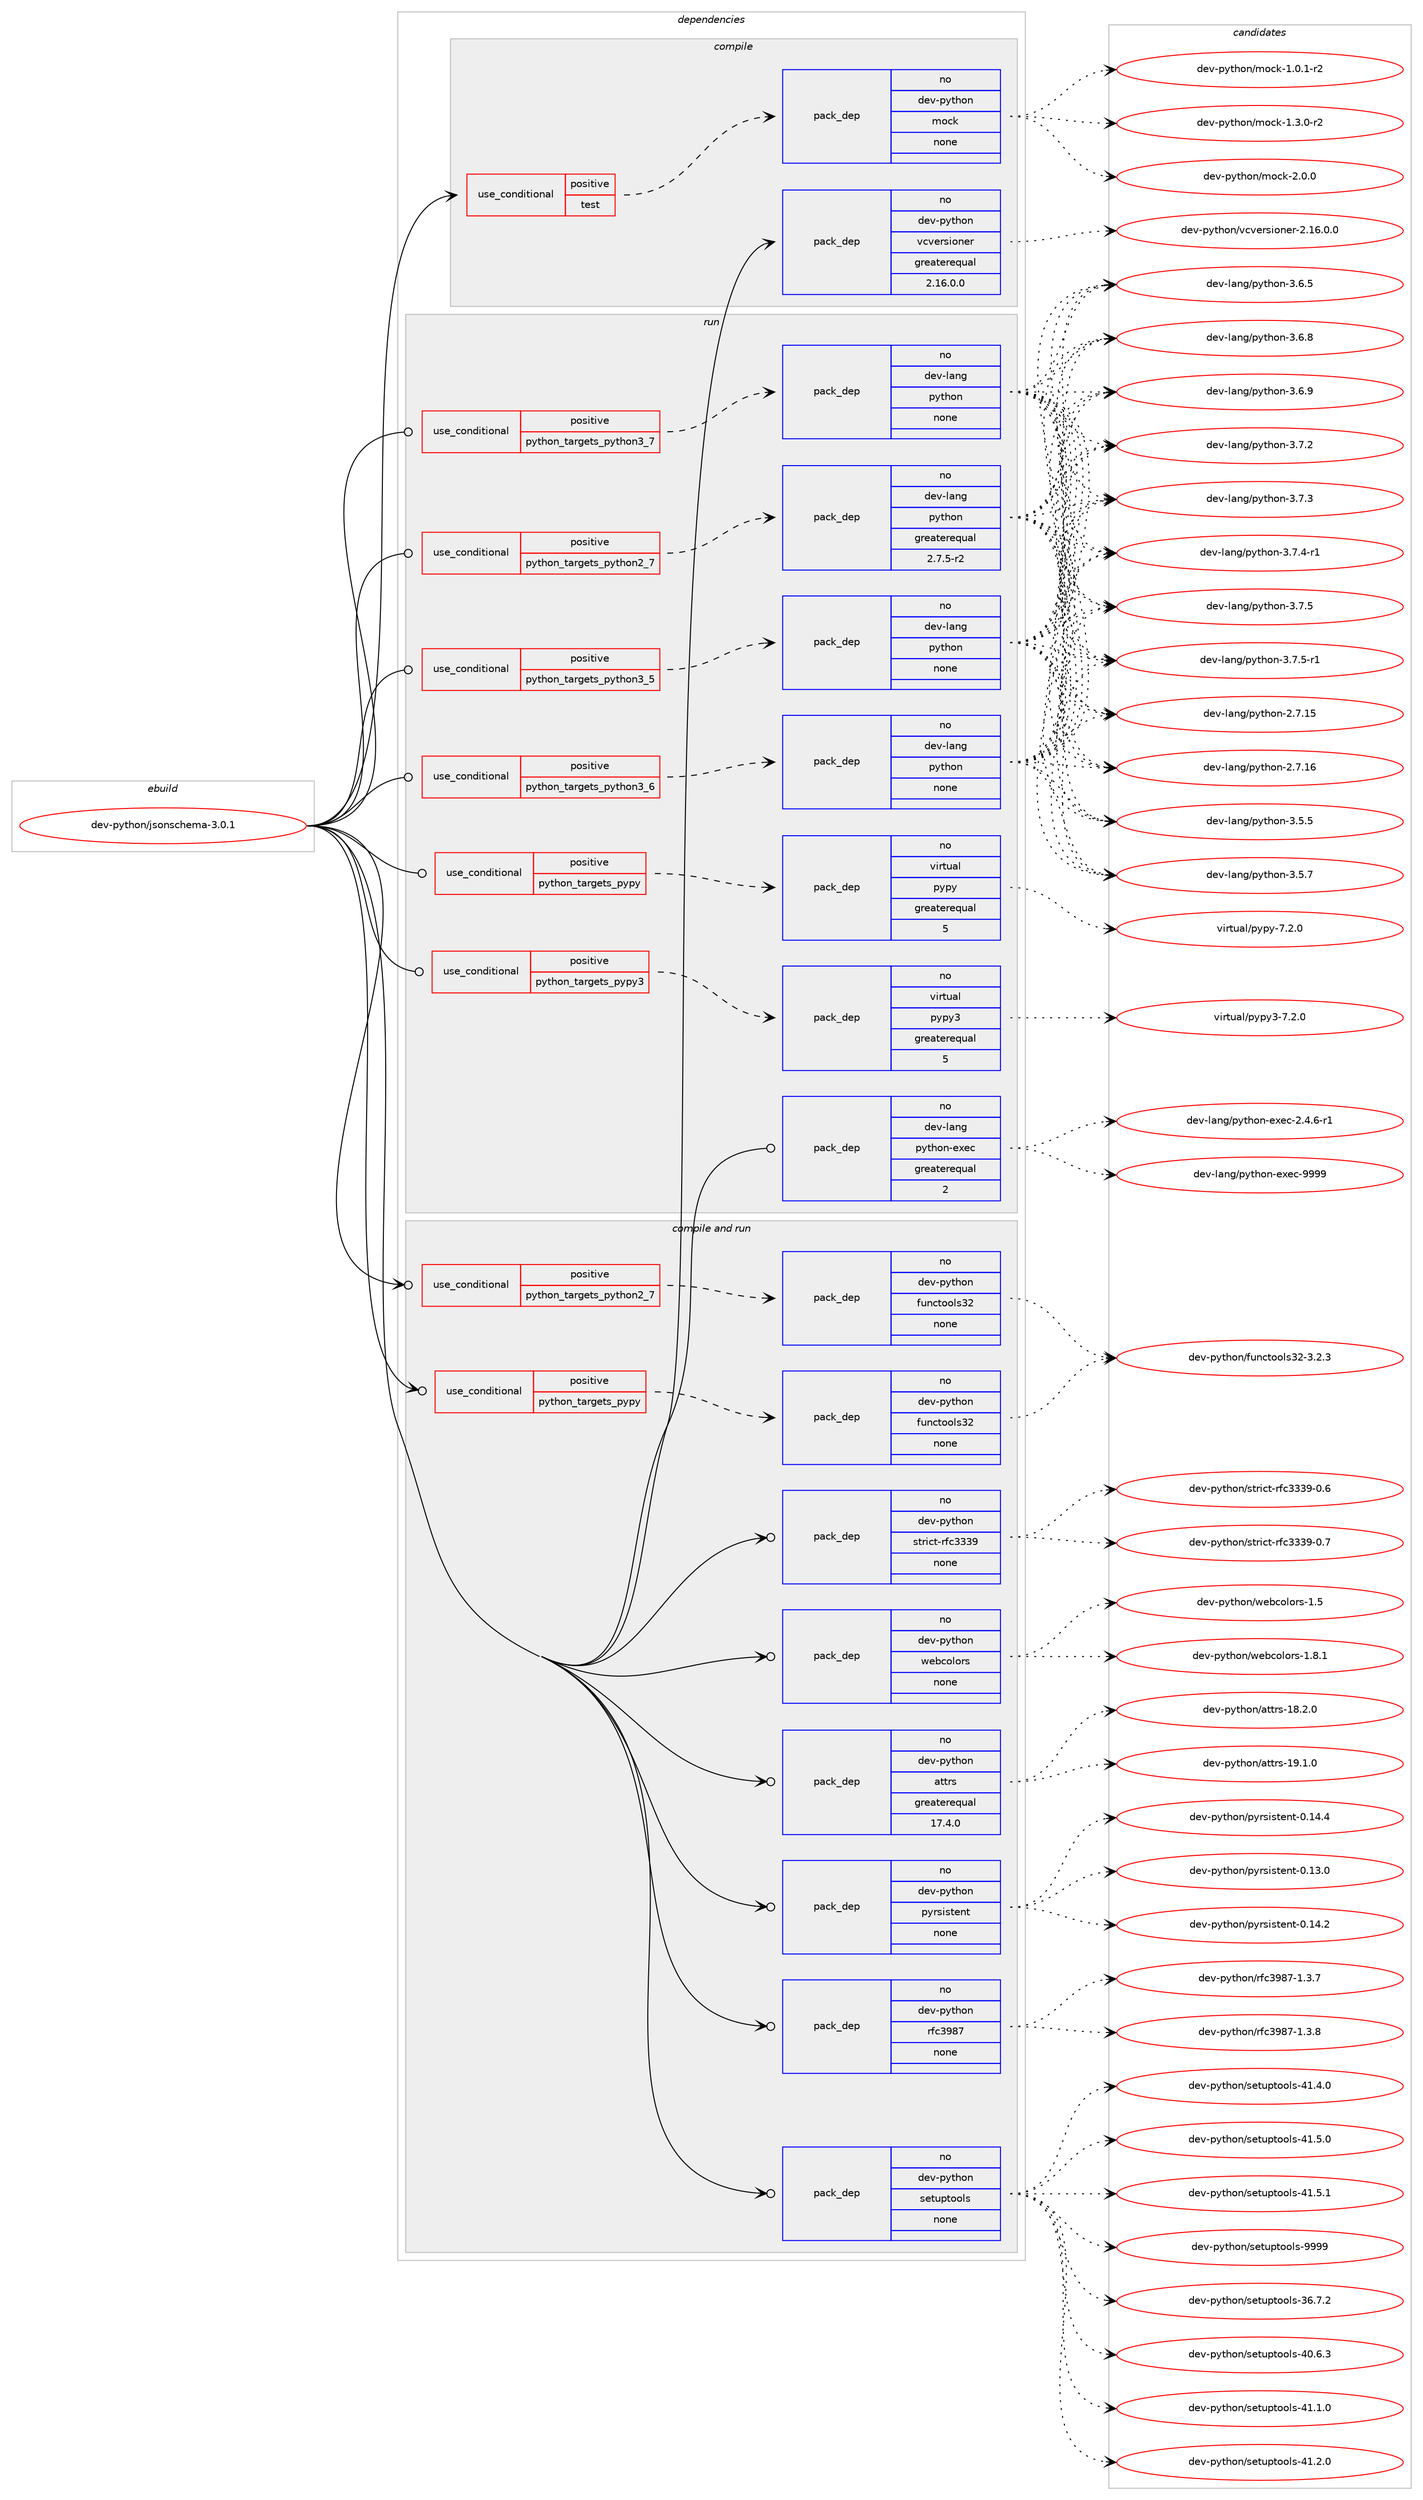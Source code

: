 digraph prolog {

# *************
# Graph options
# *************

newrank=true;
concentrate=true;
compound=true;
graph [rankdir=LR,fontname=Helvetica,fontsize=10,ranksep=1.5];#, ranksep=2.5, nodesep=0.2];
edge  [arrowhead=vee];
node  [fontname=Helvetica,fontsize=10];

# **********
# The ebuild
# **********

subgraph cluster_leftcol {
color=gray;
rank=same;
label=<<i>ebuild</i>>;
id [label="dev-python/jsonschema-3.0.1", color=red, width=4, href="../dev-python/jsonschema-3.0.1.svg"];
}

# ****************
# The dependencies
# ****************

subgraph cluster_midcol {
color=gray;
label=<<i>dependencies</i>>;
subgraph cluster_compile {
fillcolor="#eeeeee";
style=filled;
label=<<i>compile</i>>;
subgraph cond141610 {
dependency611729 [label=<<TABLE BORDER="0" CELLBORDER="1" CELLSPACING="0" CELLPADDING="4"><TR><TD ROWSPAN="3" CELLPADDING="10">use_conditional</TD></TR><TR><TD>positive</TD></TR><TR><TD>test</TD></TR></TABLE>>, shape=none, color=red];
subgraph pack458316 {
dependency611730 [label=<<TABLE BORDER="0" CELLBORDER="1" CELLSPACING="0" CELLPADDING="4" WIDTH="220"><TR><TD ROWSPAN="6" CELLPADDING="30">pack_dep</TD></TR><TR><TD WIDTH="110">no</TD></TR><TR><TD>dev-python</TD></TR><TR><TD>mock</TD></TR><TR><TD>none</TD></TR><TR><TD></TD></TR></TABLE>>, shape=none, color=blue];
}
dependency611729:e -> dependency611730:w [weight=20,style="dashed",arrowhead="vee"];
}
id:e -> dependency611729:w [weight=20,style="solid",arrowhead="vee"];
subgraph pack458317 {
dependency611731 [label=<<TABLE BORDER="0" CELLBORDER="1" CELLSPACING="0" CELLPADDING="4" WIDTH="220"><TR><TD ROWSPAN="6" CELLPADDING="30">pack_dep</TD></TR><TR><TD WIDTH="110">no</TD></TR><TR><TD>dev-python</TD></TR><TR><TD>vcversioner</TD></TR><TR><TD>greaterequal</TD></TR><TR><TD>2.16.0.0</TD></TR></TABLE>>, shape=none, color=blue];
}
id:e -> dependency611731:w [weight=20,style="solid",arrowhead="vee"];
}
subgraph cluster_compileandrun {
fillcolor="#eeeeee";
style=filled;
label=<<i>compile and run</i>>;
subgraph cond141611 {
dependency611732 [label=<<TABLE BORDER="0" CELLBORDER="1" CELLSPACING="0" CELLPADDING="4"><TR><TD ROWSPAN="3" CELLPADDING="10">use_conditional</TD></TR><TR><TD>positive</TD></TR><TR><TD>python_targets_pypy</TD></TR></TABLE>>, shape=none, color=red];
subgraph pack458318 {
dependency611733 [label=<<TABLE BORDER="0" CELLBORDER="1" CELLSPACING="0" CELLPADDING="4" WIDTH="220"><TR><TD ROWSPAN="6" CELLPADDING="30">pack_dep</TD></TR><TR><TD WIDTH="110">no</TD></TR><TR><TD>dev-python</TD></TR><TR><TD>functools32</TD></TR><TR><TD>none</TD></TR><TR><TD></TD></TR></TABLE>>, shape=none, color=blue];
}
dependency611732:e -> dependency611733:w [weight=20,style="dashed",arrowhead="vee"];
}
id:e -> dependency611732:w [weight=20,style="solid",arrowhead="odotvee"];
subgraph cond141612 {
dependency611734 [label=<<TABLE BORDER="0" CELLBORDER="1" CELLSPACING="0" CELLPADDING="4"><TR><TD ROWSPAN="3" CELLPADDING="10">use_conditional</TD></TR><TR><TD>positive</TD></TR><TR><TD>python_targets_python2_7</TD></TR></TABLE>>, shape=none, color=red];
subgraph pack458319 {
dependency611735 [label=<<TABLE BORDER="0" CELLBORDER="1" CELLSPACING="0" CELLPADDING="4" WIDTH="220"><TR><TD ROWSPAN="6" CELLPADDING="30">pack_dep</TD></TR><TR><TD WIDTH="110">no</TD></TR><TR><TD>dev-python</TD></TR><TR><TD>functools32</TD></TR><TR><TD>none</TD></TR><TR><TD></TD></TR></TABLE>>, shape=none, color=blue];
}
dependency611734:e -> dependency611735:w [weight=20,style="dashed",arrowhead="vee"];
}
id:e -> dependency611734:w [weight=20,style="solid",arrowhead="odotvee"];
subgraph pack458320 {
dependency611736 [label=<<TABLE BORDER="0" CELLBORDER="1" CELLSPACING="0" CELLPADDING="4" WIDTH="220"><TR><TD ROWSPAN="6" CELLPADDING="30">pack_dep</TD></TR><TR><TD WIDTH="110">no</TD></TR><TR><TD>dev-python</TD></TR><TR><TD>attrs</TD></TR><TR><TD>greaterequal</TD></TR><TR><TD>17.4.0</TD></TR></TABLE>>, shape=none, color=blue];
}
id:e -> dependency611736:w [weight=20,style="solid",arrowhead="odotvee"];
subgraph pack458321 {
dependency611737 [label=<<TABLE BORDER="0" CELLBORDER="1" CELLSPACING="0" CELLPADDING="4" WIDTH="220"><TR><TD ROWSPAN="6" CELLPADDING="30">pack_dep</TD></TR><TR><TD WIDTH="110">no</TD></TR><TR><TD>dev-python</TD></TR><TR><TD>pyrsistent</TD></TR><TR><TD>none</TD></TR><TR><TD></TD></TR></TABLE>>, shape=none, color=blue];
}
id:e -> dependency611737:w [weight=20,style="solid",arrowhead="odotvee"];
subgraph pack458322 {
dependency611738 [label=<<TABLE BORDER="0" CELLBORDER="1" CELLSPACING="0" CELLPADDING="4" WIDTH="220"><TR><TD ROWSPAN="6" CELLPADDING="30">pack_dep</TD></TR><TR><TD WIDTH="110">no</TD></TR><TR><TD>dev-python</TD></TR><TR><TD>rfc3987</TD></TR><TR><TD>none</TD></TR><TR><TD></TD></TR></TABLE>>, shape=none, color=blue];
}
id:e -> dependency611738:w [weight=20,style="solid",arrowhead="odotvee"];
subgraph pack458323 {
dependency611739 [label=<<TABLE BORDER="0" CELLBORDER="1" CELLSPACING="0" CELLPADDING="4" WIDTH="220"><TR><TD ROWSPAN="6" CELLPADDING="30">pack_dep</TD></TR><TR><TD WIDTH="110">no</TD></TR><TR><TD>dev-python</TD></TR><TR><TD>setuptools</TD></TR><TR><TD>none</TD></TR><TR><TD></TD></TR></TABLE>>, shape=none, color=blue];
}
id:e -> dependency611739:w [weight=20,style="solid",arrowhead="odotvee"];
subgraph pack458324 {
dependency611740 [label=<<TABLE BORDER="0" CELLBORDER="1" CELLSPACING="0" CELLPADDING="4" WIDTH="220"><TR><TD ROWSPAN="6" CELLPADDING="30">pack_dep</TD></TR><TR><TD WIDTH="110">no</TD></TR><TR><TD>dev-python</TD></TR><TR><TD>strict-rfc3339</TD></TR><TR><TD>none</TD></TR><TR><TD></TD></TR></TABLE>>, shape=none, color=blue];
}
id:e -> dependency611740:w [weight=20,style="solid",arrowhead="odotvee"];
subgraph pack458325 {
dependency611741 [label=<<TABLE BORDER="0" CELLBORDER="1" CELLSPACING="0" CELLPADDING="4" WIDTH="220"><TR><TD ROWSPAN="6" CELLPADDING="30">pack_dep</TD></TR><TR><TD WIDTH="110">no</TD></TR><TR><TD>dev-python</TD></TR><TR><TD>webcolors</TD></TR><TR><TD>none</TD></TR><TR><TD></TD></TR></TABLE>>, shape=none, color=blue];
}
id:e -> dependency611741:w [weight=20,style="solid",arrowhead="odotvee"];
}
subgraph cluster_run {
fillcolor="#eeeeee";
style=filled;
label=<<i>run</i>>;
subgraph cond141613 {
dependency611742 [label=<<TABLE BORDER="0" CELLBORDER="1" CELLSPACING="0" CELLPADDING="4"><TR><TD ROWSPAN="3" CELLPADDING="10">use_conditional</TD></TR><TR><TD>positive</TD></TR><TR><TD>python_targets_pypy</TD></TR></TABLE>>, shape=none, color=red];
subgraph pack458326 {
dependency611743 [label=<<TABLE BORDER="0" CELLBORDER="1" CELLSPACING="0" CELLPADDING="4" WIDTH="220"><TR><TD ROWSPAN="6" CELLPADDING="30">pack_dep</TD></TR><TR><TD WIDTH="110">no</TD></TR><TR><TD>virtual</TD></TR><TR><TD>pypy</TD></TR><TR><TD>greaterequal</TD></TR><TR><TD>5</TD></TR></TABLE>>, shape=none, color=blue];
}
dependency611742:e -> dependency611743:w [weight=20,style="dashed",arrowhead="vee"];
}
id:e -> dependency611742:w [weight=20,style="solid",arrowhead="odot"];
subgraph cond141614 {
dependency611744 [label=<<TABLE BORDER="0" CELLBORDER="1" CELLSPACING="0" CELLPADDING="4"><TR><TD ROWSPAN="3" CELLPADDING="10">use_conditional</TD></TR><TR><TD>positive</TD></TR><TR><TD>python_targets_pypy3</TD></TR></TABLE>>, shape=none, color=red];
subgraph pack458327 {
dependency611745 [label=<<TABLE BORDER="0" CELLBORDER="1" CELLSPACING="0" CELLPADDING="4" WIDTH="220"><TR><TD ROWSPAN="6" CELLPADDING="30">pack_dep</TD></TR><TR><TD WIDTH="110">no</TD></TR><TR><TD>virtual</TD></TR><TR><TD>pypy3</TD></TR><TR><TD>greaterequal</TD></TR><TR><TD>5</TD></TR></TABLE>>, shape=none, color=blue];
}
dependency611744:e -> dependency611745:w [weight=20,style="dashed",arrowhead="vee"];
}
id:e -> dependency611744:w [weight=20,style="solid",arrowhead="odot"];
subgraph cond141615 {
dependency611746 [label=<<TABLE BORDER="0" CELLBORDER="1" CELLSPACING="0" CELLPADDING="4"><TR><TD ROWSPAN="3" CELLPADDING="10">use_conditional</TD></TR><TR><TD>positive</TD></TR><TR><TD>python_targets_python2_7</TD></TR></TABLE>>, shape=none, color=red];
subgraph pack458328 {
dependency611747 [label=<<TABLE BORDER="0" CELLBORDER="1" CELLSPACING="0" CELLPADDING="4" WIDTH="220"><TR><TD ROWSPAN="6" CELLPADDING="30">pack_dep</TD></TR><TR><TD WIDTH="110">no</TD></TR><TR><TD>dev-lang</TD></TR><TR><TD>python</TD></TR><TR><TD>greaterequal</TD></TR><TR><TD>2.7.5-r2</TD></TR></TABLE>>, shape=none, color=blue];
}
dependency611746:e -> dependency611747:w [weight=20,style="dashed",arrowhead="vee"];
}
id:e -> dependency611746:w [weight=20,style="solid",arrowhead="odot"];
subgraph cond141616 {
dependency611748 [label=<<TABLE BORDER="0" CELLBORDER="1" CELLSPACING="0" CELLPADDING="4"><TR><TD ROWSPAN="3" CELLPADDING="10">use_conditional</TD></TR><TR><TD>positive</TD></TR><TR><TD>python_targets_python3_5</TD></TR></TABLE>>, shape=none, color=red];
subgraph pack458329 {
dependency611749 [label=<<TABLE BORDER="0" CELLBORDER="1" CELLSPACING="0" CELLPADDING="4" WIDTH="220"><TR><TD ROWSPAN="6" CELLPADDING="30">pack_dep</TD></TR><TR><TD WIDTH="110">no</TD></TR><TR><TD>dev-lang</TD></TR><TR><TD>python</TD></TR><TR><TD>none</TD></TR><TR><TD></TD></TR></TABLE>>, shape=none, color=blue];
}
dependency611748:e -> dependency611749:w [weight=20,style="dashed",arrowhead="vee"];
}
id:e -> dependency611748:w [weight=20,style="solid",arrowhead="odot"];
subgraph cond141617 {
dependency611750 [label=<<TABLE BORDER="0" CELLBORDER="1" CELLSPACING="0" CELLPADDING="4"><TR><TD ROWSPAN="3" CELLPADDING="10">use_conditional</TD></TR><TR><TD>positive</TD></TR><TR><TD>python_targets_python3_6</TD></TR></TABLE>>, shape=none, color=red];
subgraph pack458330 {
dependency611751 [label=<<TABLE BORDER="0" CELLBORDER="1" CELLSPACING="0" CELLPADDING="4" WIDTH="220"><TR><TD ROWSPAN="6" CELLPADDING="30">pack_dep</TD></TR><TR><TD WIDTH="110">no</TD></TR><TR><TD>dev-lang</TD></TR><TR><TD>python</TD></TR><TR><TD>none</TD></TR><TR><TD></TD></TR></TABLE>>, shape=none, color=blue];
}
dependency611750:e -> dependency611751:w [weight=20,style="dashed",arrowhead="vee"];
}
id:e -> dependency611750:w [weight=20,style="solid",arrowhead="odot"];
subgraph cond141618 {
dependency611752 [label=<<TABLE BORDER="0" CELLBORDER="1" CELLSPACING="0" CELLPADDING="4"><TR><TD ROWSPAN="3" CELLPADDING="10">use_conditional</TD></TR><TR><TD>positive</TD></TR><TR><TD>python_targets_python3_7</TD></TR></TABLE>>, shape=none, color=red];
subgraph pack458331 {
dependency611753 [label=<<TABLE BORDER="0" CELLBORDER="1" CELLSPACING="0" CELLPADDING="4" WIDTH="220"><TR><TD ROWSPAN="6" CELLPADDING="30">pack_dep</TD></TR><TR><TD WIDTH="110">no</TD></TR><TR><TD>dev-lang</TD></TR><TR><TD>python</TD></TR><TR><TD>none</TD></TR><TR><TD></TD></TR></TABLE>>, shape=none, color=blue];
}
dependency611752:e -> dependency611753:w [weight=20,style="dashed",arrowhead="vee"];
}
id:e -> dependency611752:w [weight=20,style="solid",arrowhead="odot"];
subgraph pack458332 {
dependency611754 [label=<<TABLE BORDER="0" CELLBORDER="1" CELLSPACING="0" CELLPADDING="4" WIDTH="220"><TR><TD ROWSPAN="6" CELLPADDING="30">pack_dep</TD></TR><TR><TD WIDTH="110">no</TD></TR><TR><TD>dev-lang</TD></TR><TR><TD>python-exec</TD></TR><TR><TD>greaterequal</TD></TR><TR><TD>2</TD></TR></TABLE>>, shape=none, color=blue];
}
id:e -> dependency611754:w [weight=20,style="solid",arrowhead="odot"];
}
}

# **************
# The candidates
# **************

subgraph cluster_choices {
rank=same;
color=gray;
label=<<i>candidates</i>>;

subgraph choice458316 {
color=black;
nodesep=1;
choice1001011184511212111610411111047109111991074549464846494511450 [label="dev-python/mock-1.0.1-r2", color=red, width=4,href="../dev-python/mock-1.0.1-r2.svg"];
choice1001011184511212111610411111047109111991074549465146484511450 [label="dev-python/mock-1.3.0-r2", color=red, width=4,href="../dev-python/mock-1.3.0-r2.svg"];
choice100101118451121211161041111104710911199107455046484648 [label="dev-python/mock-2.0.0", color=red, width=4,href="../dev-python/mock-2.0.0.svg"];
dependency611730:e -> choice1001011184511212111610411111047109111991074549464846494511450:w [style=dotted,weight="100"];
dependency611730:e -> choice1001011184511212111610411111047109111991074549465146484511450:w [style=dotted,weight="100"];
dependency611730:e -> choice100101118451121211161041111104710911199107455046484648:w [style=dotted,weight="100"];
}
subgraph choice458317 {
color=black;
nodesep=1;
choice100101118451121211161041111104711899118101114115105111110101114455046495446484648 [label="dev-python/vcversioner-2.16.0.0", color=red, width=4,href="../dev-python/vcversioner-2.16.0.0.svg"];
dependency611731:e -> choice100101118451121211161041111104711899118101114115105111110101114455046495446484648:w [style=dotted,weight="100"];
}
subgraph choice458318 {
color=black;
nodesep=1;
choice1001011184511212111610411111047102117110991161111111081155150455146504651 [label="dev-python/functools32-3.2.3", color=red, width=4,href="../dev-python/functools32-3.2.3.svg"];
dependency611733:e -> choice1001011184511212111610411111047102117110991161111111081155150455146504651:w [style=dotted,weight="100"];
}
subgraph choice458319 {
color=black;
nodesep=1;
choice1001011184511212111610411111047102117110991161111111081155150455146504651 [label="dev-python/functools32-3.2.3", color=red, width=4,href="../dev-python/functools32-3.2.3.svg"];
dependency611735:e -> choice1001011184511212111610411111047102117110991161111111081155150455146504651:w [style=dotted,weight="100"];
}
subgraph choice458320 {
color=black;
nodesep=1;
choice10010111845112121116104111110479711611611411545495646504648 [label="dev-python/attrs-18.2.0", color=red, width=4,href="../dev-python/attrs-18.2.0.svg"];
choice10010111845112121116104111110479711611611411545495746494648 [label="dev-python/attrs-19.1.0", color=red, width=4,href="../dev-python/attrs-19.1.0.svg"];
dependency611736:e -> choice10010111845112121116104111110479711611611411545495646504648:w [style=dotted,weight="100"];
dependency611736:e -> choice10010111845112121116104111110479711611611411545495746494648:w [style=dotted,weight="100"];
}
subgraph choice458321 {
color=black;
nodesep=1;
choice100101118451121211161041111104711212111411510511511610111011645484649514648 [label="dev-python/pyrsistent-0.13.0", color=red, width=4,href="../dev-python/pyrsistent-0.13.0.svg"];
choice100101118451121211161041111104711212111411510511511610111011645484649524650 [label="dev-python/pyrsistent-0.14.2", color=red, width=4,href="../dev-python/pyrsistent-0.14.2.svg"];
choice100101118451121211161041111104711212111411510511511610111011645484649524652 [label="dev-python/pyrsistent-0.14.4", color=red, width=4,href="../dev-python/pyrsistent-0.14.4.svg"];
dependency611737:e -> choice100101118451121211161041111104711212111411510511511610111011645484649514648:w [style=dotted,weight="100"];
dependency611737:e -> choice100101118451121211161041111104711212111411510511511610111011645484649524650:w [style=dotted,weight="100"];
dependency611737:e -> choice100101118451121211161041111104711212111411510511511610111011645484649524652:w [style=dotted,weight="100"];
}
subgraph choice458322 {
color=black;
nodesep=1;
choice10010111845112121116104111110471141029951575655454946514655 [label="dev-python/rfc3987-1.3.7", color=red, width=4,href="../dev-python/rfc3987-1.3.7.svg"];
choice10010111845112121116104111110471141029951575655454946514656 [label="dev-python/rfc3987-1.3.8", color=red, width=4,href="../dev-python/rfc3987-1.3.8.svg"];
dependency611738:e -> choice10010111845112121116104111110471141029951575655454946514655:w [style=dotted,weight="100"];
dependency611738:e -> choice10010111845112121116104111110471141029951575655454946514656:w [style=dotted,weight="100"];
}
subgraph choice458323 {
color=black;
nodesep=1;
choice100101118451121211161041111104711510111611711211611111110811545515446554650 [label="dev-python/setuptools-36.7.2", color=red, width=4,href="../dev-python/setuptools-36.7.2.svg"];
choice100101118451121211161041111104711510111611711211611111110811545524846544651 [label="dev-python/setuptools-40.6.3", color=red, width=4,href="../dev-python/setuptools-40.6.3.svg"];
choice100101118451121211161041111104711510111611711211611111110811545524946494648 [label="dev-python/setuptools-41.1.0", color=red, width=4,href="../dev-python/setuptools-41.1.0.svg"];
choice100101118451121211161041111104711510111611711211611111110811545524946504648 [label="dev-python/setuptools-41.2.0", color=red, width=4,href="../dev-python/setuptools-41.2.0.svg"];
choice100101118451121211161041111104711510111611711211611111110811545524946524648 [label="dev-python/setuptools-41.4.0", color=red, width=4,href="../dev-python/setuptools-41.4.0.svg"];
choice100101118451121211161041111104711510111611711211611111110811545524946534648 [label="dev-python/setuptools-41.5.0", color=red, width=4,href="../dev-python/setuptools-41.5.0.svg"];
choice100101118451121211161041111104711510111611711211611111110811545524946534649 [label="dev-python/setuptools-41.5.1", color=red, width=4,href="../dev-python/setuptools-41.5.1.svg"];
choice10010111845112121116104111110471151011161171121161111111081154557575757 [label="dev-python/setuptools-9999", color=red, width=4,href="../dev-python/setuptools-9999.svg"];
dependency611739:e -> choice100101118451121211161041111104711510111611711211611111110811545515446554650:w [style=dotted,weight="100"];
dependency611739:e -> choice100101118451121211161041111104711510111611711211611111110811545524846544651:w [style=dotted,weight="100"];
dependency611739:e -> choice100101118451121211161041111104711510111611711211611111110811545524946494648:w [style=dotted,weight="100"];
dependency611739:e -> choice100101118451121211161041111104711510111611711211611111110811545524946504648:w [style=dotted,weight="100"];
dependency611739:e -> choice100101118451121211161041111104711510111611711211611111110811545524946524648:w [style=dotted,weight="100"];
dependency611739:e -> choice100101118451121211161041111104711510111611711211611111110811545524946534648:w [style=dotted,weight="100"];
dependency611739:e -> choice100101118451121211161041111104711510111611711211611111110811545524946534649:w [style=dotted,weight="100"];
dependency611739:e -> choice10010111845112121116104111110471151011161171121161111111081154557575757:w [style=dotted,weight="100"];
}
subgraph choice458324 {
color=black;
nodesep=1;
choice10010111845112121116104111110471151161141059911645114102995151515745484654 [label="dev-python/strict-rfc3339-0.6", color=red, width=4,href="../dev-python/strict-rfc3339-0.6.svg"];
choice10010111845112121116104111110471151161141059911645114102995151515745484655 [label="dev-python/strict-rfc3339-0.7", color=red, width=4,href="../dev-python/strict-rfc3339-0.7.svg"];
dependency611740:e -> choice10010111845112121116104111110471151161141059911645114102995151515745484654:w [style=dotted,weight="100"];
dependency611740:e -> choice10010111845112121116104111110471151161141059911645114102995151515745484655:w [style=dotted,weight="100"];
}
subgraph choice458325 {
color=black;
nodesep=1;
choice1001011184511212111610411111047119101989911110811111411545494653 [label="dev-python/webcolors-1.5", color=red, width=4,href="../dev-python/webcolors-1.5.svg"];
choice10010111845112121116104111110471191019899111108111114115454946564649 [label="dev-python/webcolors-1.8.1", color=red, width=4,href="../dev-python/webcolors-1.8.1.svg"];
dependency611741:e -> choice1001011184511212111610411111047119101989911110811111411545494653:w [style=dotted,weight="100"];
dependency611741:e -> choice10010111845112121116104111110471191019899111108111114115454946564649:w [style=dotted,weight="100"];
}
subgraph choice458326 {
color=black;
nodesep=1;
choice1181051141161179710847112121112121455546504648 [label="virtual/pypy-7.2.0", color=red, width=4,href="../virtual/pypy-7.2.0.svg"];
dependency611743:e -> choice1181051141161179710847112121112121455546504648:w [style=dotted,weight="100"];
}
subgraph choice458327 {
color=black;
nodesep=1;
choice118105114116117971084711212111212151455546504648 [label="virtual/pypy3-7.2.0", color=red, width=4,href="../virtual/pypy3-7.2.0.svg"];
dependency611745:e -> choice118105114116117971084711212111212151455546504648:w [style=dotted,weight="100"];
}
subgraph choice458328 {
color=black;
nodesep=1;
choice10010111845108971101034711212111610411111045504655464953 [label="dev-lang/python-2.7.15", color=red, width=4,href="../dev-lang/python-2.7.15.svg"];
choice10010111845108971101034711212111610411111045504655464954 [label="dev-lang/python-2.7.16", color=red, width=4,href="../dev-lang/python-2.7.16.svg"];
choice100101118451089711010347112121116104111110455146534653 [label="dev-lang/python-3.5.5", color=red, width=4,href="../dev-lang/python-3.5.5.svg"];
choice100101118451089711010347112121116104111110455146534655 [label="dev-lang/python-3.5.7", color=red, width=4,href="../dev-lang/python-3.5.7.svg"];
choice100101118451089711010347112121116104111110455146544653 [label="dev-lang/python-3.6.5", color=red, width=4,href="../dev-lang/python-3.6.5.svg"];
choice100101118451089711010347112121116104111110455146544656 [label="dev-lang/python-3.6.8", color=red, width=4,href="../dev-lang/python-3.6.8.svg"];
choice100101118451089711010347112121116104111110455146544657 [label="dev-lang/python-3.6.9", color=red, width=4,href="../dev-lang/python-3.6.9.svg"];
choice100101118451089711010347112121116104111110455146554650 [label="dev-lang/python-3.7.2", color=red, width=4,href="../dev-lang/python-3.7.2.svg"];
choice100101118451089711010347112121116104111110455146554651 [label="dev-lang/python-3.7.3", color=red, width=4,href="../dev-lang/python-3.7.3.svg"];
choice1001011184510897110103471121211161041111104551465546524511449 [label="dev-lang/python-3.7.4-r1", color=red, width=4,href="../dev-lang/python-3.7.4-r1.svg"];
choice100101118451089711010347112121116104111110455146554653 [label="dev-lang/python-3.7.5", color=red, width=4,href="../dev-lang/python-3.7.5.svg"];
choice1001011184510897110103471121211161041111104551465546534511449 [label="dev-lang/python-3.7.5-r1", color=red, width=4,href="../dev-lang/python-3.7.5-r1.svg"];
dependency611747:e -> choice10010111845108971101034711212111610411111045504655464953:w [style=dotted,weight="100"];
dependency611747:e -> choice10010111845108971101034711212111610411111045504655464954:w [style=dotted,weight="100"];
dependency611747:e -> choice100101118451089711010347112121116104111110455146534653:w [style=dotted,weight="100"];
dependency611747:e -> choice100101118451089711010347112121116104111110455146534655:w [style=dotted,weight="100"];
dependency611747:e -> choice100101118451089711010347112121116104111110455146544653:w [style=dotted,weight="100"];
dependency611747:e -> choice100101118451089711010347112121116104111110455146544656:w [style=dotted,weight="100"];
dependency611747:e -> choice100101118451089711010347112121116104111110455146544657:w [style=dotted,weight="100"];
dependency611747:e -> choice100101118451089711010347112121116104111110455146554650:w [style=dotted,weight="100"];
dependency611747:e -> choice100101118451089711010347112121116104111110455146554651:w [style=dotted,weight="100"];
dependency611747:e -> choice1001011184510897110103471121211161041111104551465546524511449:w [style=dotted,weight="100"];
dependency611747:e -> choice100101118451089711010347112121116104111110455146554653:w [style=dotted,weight="100"];
dependency611747:e -> choice1001011184510897110103471121211161041111104551465546534511449:w [style=dotted,weight="100"];
}
subgraph choice458329 {
color=black;
nodesep=1;
choice10010111845108971101034711212111610411111045504655464953 [label="dev-lang/python-2.7.15", color=red, width=4,href="../dev-lang/python-2.7.15.svg"];
choice10010111845108971101034711212111610411111045504655464954 [label="dev-lang/python-2.7.16", color=red, width=4,href="../dev-lang/python-2.7.16.svg"];
choice100101118451089711010347112121116104111110455146534653 [label="dev-lang/python-3.5.5", color=red, width=4,href="../dev-lang/python-3.5.5.svg"];
choice100101118451089711010347112121116104111110455146534655 [label="dev-lang/python-3.5.7", color=red, width=4,href="../dev-lang/python-3.5.7.svg"];
choice100101118451089711010347112121116104111110455146544653 [label="dev-lang/python-3.6.5", color=red, width=4,href="../dev-lang/python-3.6.5.svg"];
choice100101118451089711010347112121116104111110455146544656 [label="dev-lang/python-3.6.8", color=red, width=4,href="../dev-lang/python-3.6.8.svg"];
choice100101118451089711010347112121116104111110455146544657 [label="dev-lang/python-3.6.9", color=red, width=4,href="../dev-lang/python-3.6.9.svg"];
choice100101118451089711010347112121116104111110455146554650 [label="dev-lang/python-3.7.2", color=red, width=4,href="../dev-lang/python-3.7.2.svg"];
choice100101118451089711010347112121116104111110455146554651 [label="dev-lang/python-3.7.3", color=red, width=4,href="../dev-lang/python-3.7.3.svg"];
choice1001011184510897110103471121211161041111104551465546524511449 [label="dev-lang/python-3.7.4-r1", color=red, width=4,href="../dev-lang/python-3.7.4-r1.svg"];
choice100101118451089711010347112121116104111110455146554653 [label="dev-lang/python-3.7.5", color=red, width=4,href="../dev-lang/python-3.7.5.svg"];
choice1001011184510897110103471121211161041111104551465546534511449 [label="dev-lang/python-3.7.5-r1", color=red, width=4,href="../dev-lang/python-3.7.5-r1.svg"];
dependency611749:e -> choice10010111845108971101034711212111610411111045504655464953:w [style=dotted,weight="100"];
dependency611749:e -> choice10010111845108971101034711212111610411111045504655464954:w [style=dotted,weight="100"];
dependency611749:e -> choice100101118451089711010347112121116104111110455146534653:w [style=dotted,weight="100"];
dependency611749:e -> choice100101118451089711010347112121116104111110455146534655:w [style=dotted,weight="100"];
dependency611749:e -> choice100101118451089711010347112121116104111110455146544653:w [style=dotted,weight="100"];
dependency611749:e -> choice100101118451089711010347112121116104111110455146544656:w [style=dotted,weight="100"];
dependency611749:e -> choice100101118451089711010347112121116104111110455146544657:w [style=dotted,weight="100"];
dependency611749:e -> choice100101118451089711010347112121116104111110455146554650:w [style=dotted,weight="100"];
dependency611749:e -> choice100101118451089711010347112121116104111110455146554651:w [style=dotted,weight="100"];
dependency611749:e -> choice1001011184510897110103471121211161041111104551465546524511449:w [style=dotted,weight="100"];
dependency611749:e -> choice100101118451089711010347112121116104111110455146554653:w [style=dotted,weight="100"];
dependency611749:e -> choice1001011184510897110103471121211161041111104551465546534511449:w [style=dotted,weight="100"];
}
subgraph choice458330 {
color=black;
nodesep=1;
choice10010111845108971101034711212111610411111045504655464953 [label="dev-lang/python-2.7.15", color=red, width=4,href="../dev-lang/python-2.7.15.svg"];
choice10010111845108971101034711212111610411111045504655464954 [label="dev-lang/python-2.7.16", color=red, width=4,href="../dev-lang/python-2.7.16.svg"];
choice100101118451089711010347112121116104111110455146534653 [label="dev-lang/python-3.5.5", color=red, width=4,href="../dev-lang/python-3.5.5.svg"];
choice100101118451089711010347112121116104111110455146534655 [label="dev-lang/python-3.5.7", color=red, width=4,href="../dev-lang/python-3.5.7.svg"];
choice100101118451089711010347112121116104111110455146544653 [label="dev-lang/python-3.6.5", color=red, width=4,href="../dev-lang/python-3.6.5.svg"];
choice100101118451089711010347112121116104111110455146544656 [label="dev-lang/python-3.6.8", color=red, width=4,href="../dev-lang/python-3.6.8.svg"];
choice100101118451089711010347112121116104111110455146544657 [label="dev-lang/python-3.6.9", color=red, width=4,href="../dev-lang/python-3.6.9.svg"];
choice100101118451089711010347112121116104111110455146554650 [label="dev-lang/python-3.7.2", color=red, width=4,href="../dev-lang/python-3.7.2.svg"];
choice100101118451089711010347112121116104111110455146554651 [label="dev-lang/python-3.7.3", color=red, width=4,href="../dev-lang/python-3.7.3.svg"];
choice1001011184510897110103471121211161041111104551465546524511449 [label="dev-lang/python-3.7.4-r1", color=red, width=4,href="../dev-lang/python-3.7.4-r1.svg"];
choice100101118451089711010347112121116104111110455146554653 [label="dev-lang/python-3.7.5", color=red, width=4,href="../dev-lang/python-3.7.5.svg"];
choice1001011184510897110103471121211161041111104551465546534511449 [label="dev-lang/python-3.7.5-r1", color=red, width=4,href="../dev-lang/python-3.7.5-r1.svg"];
dependency611751:e -> choice10010111845108971101034711212111610411111045504655464953:w [style=dotted,weight="100"];
dependency611751:e -> choice10010111845108971101034711212111610411111045504655464954:w [style=dotted,weight="100"];
dependency611751:e -> choice100101118451089711010347112121116104111110455146534653:w [style=dotted,weight="100"];
dependency611751:e -> choice100101118451089711010347112121116104111110455146534655:w [style=dotted,weight="100"];
dependency611751:e -> choice100101118451089711010347112121116104111110455146544653:w [style=dotted,weight="100"];
dependency611751:e -> choice100101118451089711010347112121116104111110455146544656:w [style=dotted,weight="100"];
dependency611751:e -> choice100101118451089711010347112121116104111110455146544657:w [style=dotted,weight="100"];
dependency611751:e -> choice100101118451089711010347112121116104111110455146554650:w [style=dotted,weight="100"];
dependency611751:e -> choice100101118451089711010347112121116104111110455146554651:w [style=dotted,weight="100"];
dependency611751:e -> choice1001011184510897110103471121211161041111104551465546524511449:w [style=dotted,weight="100"];
dependency611751:e -> choice100101118451089711010347112121116104111110455146554653:w [style=dotted,weight="100"];
dependency611751:e -> choice1001011184510897110103471121211161041111104551465546534511449:w [style=dotted,weight="100"];
}
subgraph choice458331 {
color=black;
nodesep=1;
choice10010111845108971101034711212111610411111045504655464953 [label="dev-lang/python-2.7.15", color=red, width=4,href="../dev-lang/python-2.7.15.svg"];
choice10010111845108971101034711212111610411111045504655464954 [label="dev-lang/python-2.7.16", color=red, width=4,href="../dev-lang/python-2.7.16.svg"];
choice100101118451089711010347112121116104111110455146534653 [label="dev-lang/python-3.5.5", color=red, width=4,href="../dev-lang/python-3.5.5.svg"];
choice100101118451089711010347112121116104111110455146534655 [label="dev-lang/python-3.5.7", color=red, width=4,href="../dev-lang/python-3.5.7.svg"];
choice100101118451089711010347112121116104111110455146544653 [label="dev-lang/python-3.6.5", color=red, width=4,href="../dev-lang/python-3.6.5.svg"];
choice100101118451089711010347112121116104111110455146544656 [label="dev-lang/python-3.6.8", color=red, width=4,href="../dev-lang/python-3.6.8.svg"];
choice100101118451089711010347112121116104111110455146544657 [label="dev-lang/python-3.6.9", color=red, width=4,href="../dev-lang/python-3.6.9.svg"];
choice100101118451089711010347112121116104111110455146554650 [label="dev-lang/python-3.7.2", color=red, width=4,href="../dev-lang/python-3.7.2.svg"];
choice100101118451089711010347112121116104111110455146554651 [label="dev-lang/python-3.7.3", color=red, width=4,href="../dev-lang/python-3.7.3.svg"];
choice1001011184510897110103471121211161041111104551465546524511449 [label="dev-lang/python-3.7.4-r1", color=red, width=4,href="../dev-lang/python-3.7.4-r1.svg"];
choice100101118451089711010347112121116104111110455146554653 [label="dev-lang/python-3.7.5", color=red, width=4,href="../dev-lang/python-3.7.5.svg"];
choice1001011184510897110103471121211161041111104551465546534511449 [label="dev-lang/python-3.7.5-r1", color=red, width=4,href="../dev-lang/python-3.7.5-r1.svg"];
dependency611753:e -> choice10010111845108971101034711212111610411111045504655464953:w [style=dotted,weight="100"];
dependency611753:e -> choice10010111845108971101034711212111610411111045504655464954:w [style=dotted,weight="100"];
dependency611753:e -> choice100101118451089711010347112121116104111110455146534653:w [style=dotted,weight="100"];
dependency611753:e -> choice100101118451089711010347112121116104111110455146534655:w [style=dotted,weight="100"];
dependency611753:e -> choice100101118451089711010347112121116104111110455146544653:w [style=dotted,weight="100"];
dependency611753:e -> choice100101118451089711010347112121116104111110455146544656:w [style=dotted,weight="100"];
dependency611753:e -> choice100101118451089711010347112121116104111110455146544657:w [style=dotted,weight="100"];
dependency611753:e -> choice100101118451089711010347112121116104111110455146554650:w [style=dotted,weight="100"];
dependency611753:e -> choice100101118451089711010347112121116104111110455146554651:w [style=dotted,weight="100"];
dependency611753:e -> choice1001011184510897110103471121211161041111104551465546524511449:w [style=dotted,weight="100"];
dependency611753:e -> choice100101118451089711010347112121116104111110455146554653:w [style=dotted,weight="100"];
dependency611753:e -> choice1001011184510897110103471121211161041111104551465546534511449:w [style=dotted,weight="100"];
}
subgraph choice458332 {
color=black;
nodesep=1;
choice10010111845108971101034711212111610411111045101120101994550465246544511449 [label="dev-lang/python-exec-2.4.6-r1", color=red, width=4,href="../dev-lang/python-exec-2.4.6-r1.svg"];
choice10010111845108971101034711212111610411111045101120101994557575757 [label="dev-lang/python-exec-9999", color=red, width=4,href="../dev-lang/python-exec-9999.svg"];
dependency611754:e -> choice10010111845108971101034711212111610411111045101120101994550465246544511449:w [style=dotted,weight="100"];
dependency611754:e -> choice10010111845108971101034711212111610411111045101120101994557575757:w [style=dotted,weight="100"];
}
}

}
